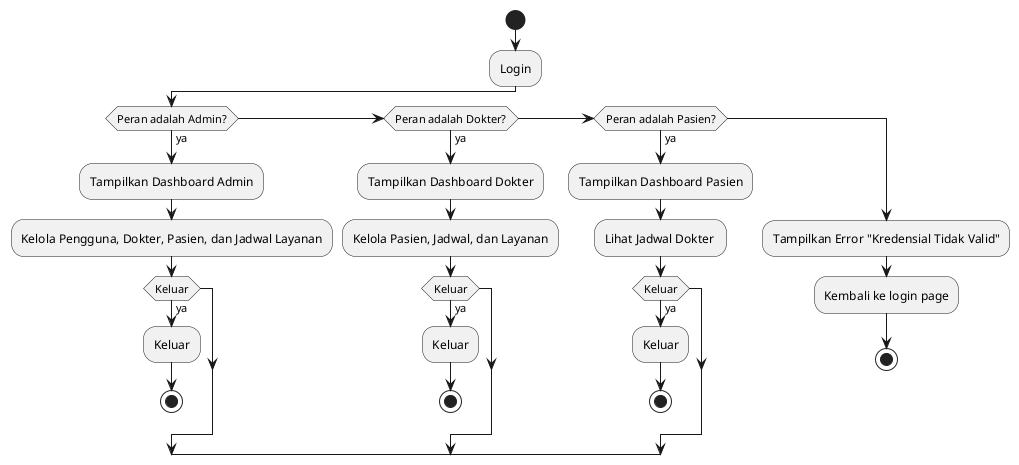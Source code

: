 @startuml flow
start

:Login;
if (Peran adalah Admin?) then (ya)
  :Tampilkan Dashboard Admin;
  :Kelola Pengguna, Dokter, Pasien, dan Jadwal Layanan;
  if (Keluar) then (ya)
    :Keluar;
    stop
  endif
elseif (Peran adalah Dokter?) then (ya)
  :Tampilkan Dashboard Dokter;
  :Kelola Pasien, Jadwal, dan Layanan;
  if (Keluar) then (ya)
    :Keluar;
    stop
  endif
elseif (Peran adalah Pasien?) then (ya)
  :Tampilkan Dashboard Pasien;
  :Lihat Jadwal Dokter ;
  if (Keluar) then (ya)
    :Keluar;
    stop
  endif
else
  :Tampilkan Error "Kredensial Tidak Valid";
  :Kembali ke login page;
  stop
endif

@enduml
